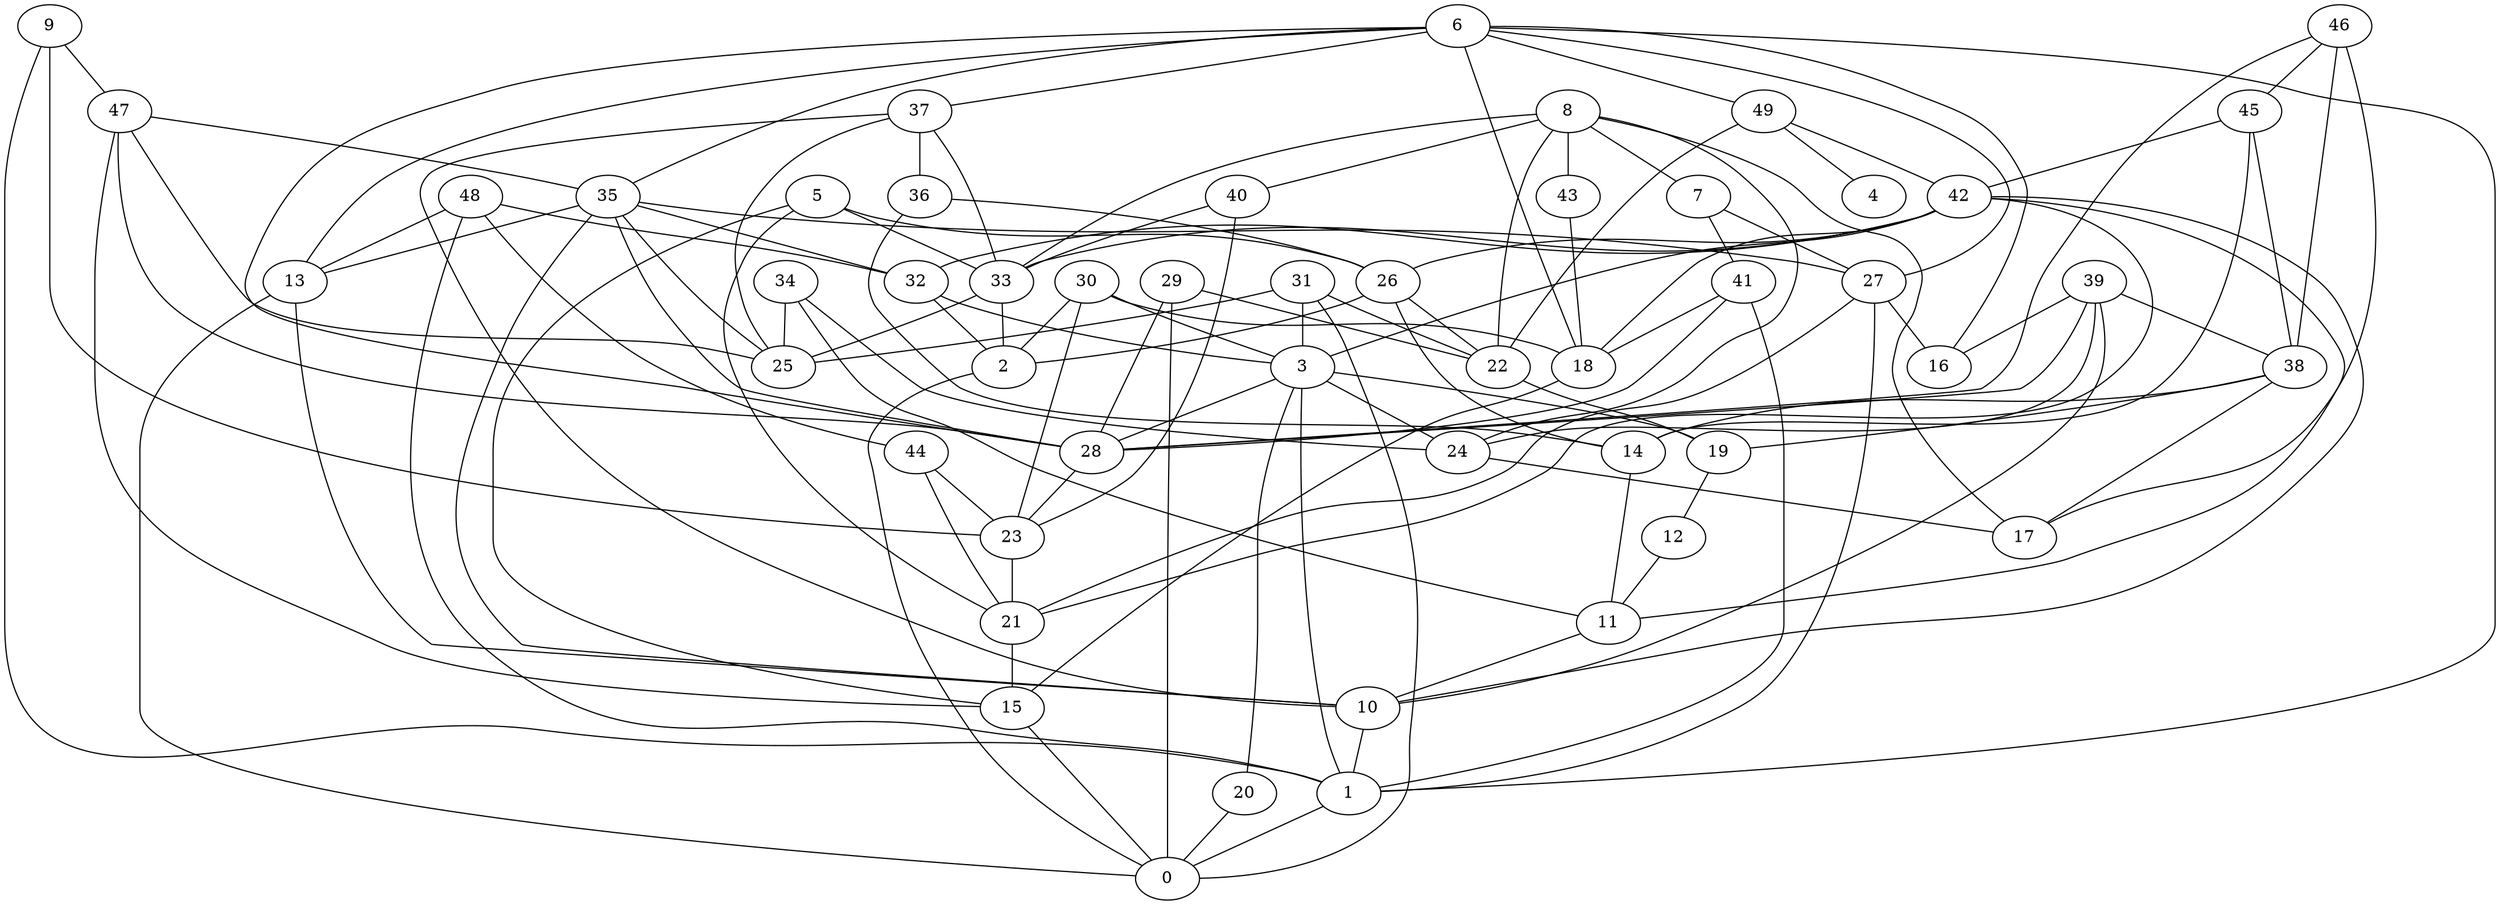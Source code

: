 digraph GG_graph {

subgraph G_graph {
edge [color = black]
"20" -> "0" [dir = none]
"15" -> "0" [dir = none]
"44" -> "23" [dir = none]
"5" -> "26" [dir = none]
"34" -> "25" [dir = none]
"48" -> "32" [dir = none]
"31" -> "3" [dir = none]
"27" -> "21" [dir = none]
"27" -> "1" [dir = none]
"29" -> "0" [dir = none]
"29" -> "22" [dir = none]
"29" -> "28" [dir = none]
"13" -> "10" [dir = none]
"39" -> "16" [dir = none]
"24" -> "17" [dir = none]
"9" -> "1" [dir = none]
"22" -> "19" [dir = none]
"41" -> "1" [dir = none]
"10" -> "1" [dir = none]
"7" -> "41" [dir = none]
"46" -> "38" [dir = none]
"46" -> "28" [dir = none]
"47" -> "25" [dir = none]
"47" -> "28" [dir = none]
"45" -> "38" [dir = none]
"3" -> "24" [dir = none]
"3" -> "1" [dir = none]
"30" -> "23" [dir = none]
"30" -> "18" [dir = none]
"30" -> "2" [dir = none]
"6" -> "35" [dir = none]
"6" -> "16" [dir = none]
"6" -> "37" [dir = none]
"6" -> "28" [dir = none]
"6" -> "1" [dir = none]
"6" -> "49" [dir = none]
"19" -> "12" [dir = none]
"42" -> "33" [dir = none]
"42" -> "11" [dir = none]
"49" -> "4" [dir = none]
"49" -> "42" [dir = none]
"37" -> "36" [dir = none]
"32" -> "2" [dir = none]
"32" -> "3" [dir = none]
"26" -> "2" [dir = none]
"8" -> "40" [dir = none]
"8" -> "43" [dir = none]
"8" -> "33" [dir = none]
"36" -> "14" [dir = none]
"11" -> "10" [dir = none]
"9" -> "47" [dir = none]
"47" -> "15" [dir = none]
"33" -> "25" [dir = none]
"38" -> "14" [dir = none]
"42" -> "21" [dir = none]
"39" -> "28" [dir = none]
"46" -> "45" [dir = none]
"42" -> "26" [dir = none]
"35" -> "32" [dir = none]
"36" -> "26" [dir = none]
"8" -> "17" [dir = none]
"40" -> "23" [dir = none]
"35" -> "25" [dir = none]
"6" -> "18" [dir = none]
"26" -> "14" [dir = none]
"44" -> "21" [dir = none]
"8" -> "7" [dir = none]
"42" -> "3" [dir = none]
"2" -> "0" [dir = none]
"39" -> "24" [dir = none]
"18" -> "15" [dir = none]
"6" -> "13" [dir = none]
"12" -> "11" [dir = none]
"3" -> "28" [dir = none]
"31" -> "0" [dir = none]
"35" -> "27" [dir = none]
"45" -> "14" [dir = none]
"48" -> "44" [dir = none]
"41" -> "18" [dir = none]
"1" -> "0" [dir = none]
"5" -> "33" [dir = none]
"48" -> "1" [dir = none]
"49" -> "22" [dir = none]
"31" -> "25" [dir = none]
"35" -> "10" [dir = none]
"37" -> "10" [dir = none]
"35" -> "28" [dir = none]
"47" -> "35" [dir = none]
"37" -> "25" [dir = none]
"31" -> "22" [dir = none]
"5" -> "15" [dir = none]
"42" -> "10" [dir = none]
"35" -> "13" [dir = none]
"21" -> "15" [dir = none]
"46" -> "17" [dir = none]
"45" -> "42" [dir = none]
"38" -> "19" [dir = none]
"41" -> "28" [dir = none]
"33" -> "2" [dir = none]
"13" -> "0" [dir = none]
"6" -> "27" [dir = none]
"34" -> "24" [dir = none]
"28" -> "23" [dir = none]
"27" -> "16" [dir = none]
"34" -> "11" [dir = none]
"40" -> "33" [dir = none]
"42" -> "18" [dir = none]
"30" -> "3" [dir = none]
"39" -> "10" [dir = none]
"43" -> "18" [dir = none]
"9" -> "23" [dir = none]
"26" -> "22" [dir = none]
"14" -> "11" [dir = none]
"8" -> "24" [dir = none]
"5" -> "21" [dir = none]
"23" -> "21" [dir = none]
"3" -> "19" [dir = none]
"42" -> "32" [dir = none]
"3" -> "20" [dir = none]
"7" -> "27" [dir = none]
"48" -> "13" [dir = none]
"39" -> "38" [dir = none]
"8" -> "22" [dir = none]
"37" -> "33" [dir = none]
"38" -> "17" [dir = none]
}

}

